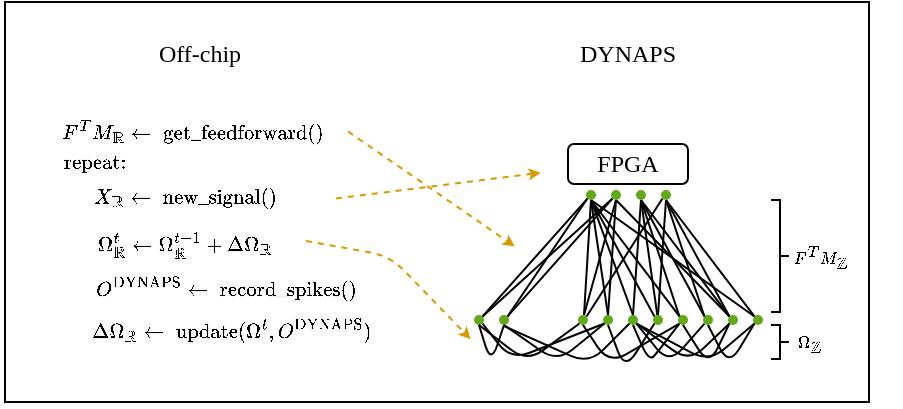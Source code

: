 <mxfile version="12.1.9" type="device" pages="1"><diagram id="HB0jhuzdV2tg8KrYm_9W" name="Page-1"><mxGraphModel dx="645" dy="345" grid="0" gridSize="10" guides="1" tooltips="1" connect="1" arrows="1" fold="1" page="1" pageScale="1" pageWidth="827" pageHeight="1169" math="1" shadow="0"><root><mxCell id="0"/><mxCell id="1" parent="0"/><mxCell id="YotaGR0Ok42Hq2AyMtM_-3" value="" style="rounded=0;whiteSpace=wrap;html=1;fontFamily=Times New Roman;" parent="1" vertex="1"><mxGeometry x="172.5" y="139" width="432" height="200" as="geometry"/></mxCell><mxCell id="YotaGR0Ok42Hq2AyMtM_-5" value="&lt;font face=&quot;Times New Roman&quot;&gt;Off-chip&lt;/font&gt;" style="text;html=1;strokeColor=none;fillColor=none;align=center;verticalAlign=middle;whiteSpace=wrap;rounded=0;" parent="1" vertex="1"><mxGeometry x="215" y="154.5" width="110" height="20" as="geometry"/></mxCell><mxCell id="YotaGR0Ok42Hq2AyMtM_-7" value="&lt;font face=&quot;Times New Roman&quot;&gt;DYNAPS&lt;/font&gt;" style="text;html=1;strokeColor=none;fillColor=none;align=center;verticalAlign=middle;whiteSpace=wrap;rounded=0;" parent="1" vertex="1"><mxGeometry x="429" y="154.5" width="110" height="20" as="geometry"/></mxCell><mxCell id="YotaGR0Ok42Hq2AyMtM_-8" value="FPGA" style="rounded=1;whiteSpace=wrap;html=1;fontFamily=Times New Roman;" parent="1" vertex="1"><mxGeometry x="454" y="210" width="60" height="20" as="geometry"/></mxCell><mxCell id="YotaGR0Ok42Hq2AyMtM_-152" value="" style="ellipse;whiteSpace=wrap;html=1;aspect=fixed;fontFamily=Times New Roman;strokeColor=none;fillColor=#60a917;fontColor=#ffffff;" parent="1" vertex="1"><mxGeometry x="484" y="295.5" width="5" height="5" as="geometry"/></mxCell><mxCell id="YotaGR0Ok42Hq2AyMtM_-153" value="" style="ellipse;whiteSpace=wrap;html=1;aspect=fixed;fontFamily=Times New Roman;strokeColor=none;fillColor=#60a917;fontColor=#ffffff;" parent="1" vertex="1"><mxGeometry x="496.5" y="295.5" width="5" height="5" as="geometry"/></mxCell><mxCell id="YotaGR0Ok42Hq2AyMtM_-154" value="" style="ellipse;whiteSpace=wrap;html=1;aspect=fixed;fontFamily=Times New Roman;strokeColor=none;fillColor=#60a917;fontColor=#ffffff;" parent="1" vertex="1"><mxGeometry x="459" y="295.5" width="5" height="5" as="geometry"/></mxCell><mxCell id="YotaGR0Ok42Hq2AyMtM_-155" value="" style="ellipse;whiteSpace=wrap;html=1;aspect=fixed;fontFamily=Times New Roman;strokeColor=none;fillColor=#60a917;fontColor=#ffffff;" parent="1" vertex="1"><mxGeometry x="471.5" y="295.5" width="5" height="5" as="geometry"/></mxCell><mxCell id="YotaGR0Ok42Hq2AyMtM_-156" value="" style="ellipse;whiteSpace=wrap;html=1;aspect=fixed;fontFamily=Times New Roman;strokeColor=none;fillColor=#60a917;fontColor=#ffffff;" parent="1" vertex="1"><mxGeometry x="534" y="295.5" width="5" height="5" as="geometry"/></mxCell><mxCell id="YotaGR0Ok42Hq2AyMtM_-157" value="" style="ellipse;whiteSpace=wrap;html=1;aspect=fixed;fontFamily=Times New Roman;strokeColor=none;fillColor=#60a917;fontColor=#ffffff;" parent="1" vertex="1"><mxGeometry x="546.5" y="295.5" width="5" height="5" as="geometry"/></mxCell><mxCell id="YotaGR0Ok42Hq2AyMtM_-158" value="" style="ellipse;whiteSpace=wrap;html=1;aspect=fixed;fontFamily=Times New Roman;strokeColor=none;fillColor=#60a917;fontColor=#ffffff;" parent="1" vertex="1"><mxGeometry x="509" y="295.5" width="5" height="5" as="geometry"/></mxCell><mxCell id="YotaGR0Ok42Hq2AyMtM_-159" value="" style="ellipse;whiteSpace=wrap;html=1;aspect=fixed;fontFamily=Times New Roman;strokeColor=none;fillColor=#60a917;fontColor=#ffffff;" parent="1" vertex="1"><mxGeometry x="521.5" y="295.5" width="5" height="5" as="geometry"/></mxCell><mxCell id="YotaGR0Ok42Hq2AyMtM_-160" value="" style="ellipse;whiteSpace=wrap;html=1;aspect=fixed;fontFamily=Times New Roman;strokeColor=none;fillColor=#60a917;fontColor=#ffffff;" parent="1" vertex="1"><mxGeometry x="407" y="295.5" width="5" height="5" as="geometry"/></mxCell><mxCell id="YotaGR0Ok42Hq2AyMtM_-161" value="" style="ellipse;whiteSpace=wrap;html=1;aspect=fixed;fontFamily=Times New Roman;strokeColor=none;fillColor=#60a917;fontColor=#ffffff;" parent="1" vertex="1"><mxGeometry x="419.5" y="295.5" width="5" height="5" as="geometry"/></mxCell><mxCell id="YotaGR0Ok42Hq2AyMtM_-162" style="edgeStyle=none;orthogonalLoop=1;jettySize=auto;html=1;exitX=0.5;exitY=1;exitDx=0;exitDy=0;entryX=0.5;entryY=0;entryDx=0;entryDy=0;endArrow=none;endFill=0;fontFamily=Times New Roman;strokeWidth=1;rounded=1;" parent="1" source="YotaGR0Ok42Hq2AyMtM_-167" target="YotaGR0Ok42Hq2AyMtM_-152" edge="1"><mxGeometry relative="1" as="geometry"/></mxCell><mxCell id="YotaGR0Ok42Hq2AyMtM_-163" style="edgeStyle=none;orthogonalLoop=1;jettySize=auto;html=1;exitX=0.5;exitY=1;exitDx=0;exitDy=0;endArrow=none;endFill=0;fontFamily=Times New Roman;strokeWidth=1;rounded=1;" parent="1" source="YotaGR0Ok42Hq2AyMtM_-167" target="YotaGR0Ok42Hq2AyMtM_-153" edge="1"><mxGeometry relative="1" as="geometry"/></mxCell><mxCell id="YotaGR0Ok42Hq2AyMtM_-164" style="edgeStyle=none;orthogonalLoop=1;jettySize=auto;html=1;exitX=0.5;exitY=1;exitDx=0;exitDy=0;entryX=0;entryY=0;entryDx=0;entryDy=0;endArrow=none;endFill=0;fontFamily=Times New Roman;strokeWidth=1;rounded=1;" parent="1" source="YotaGR0Ok42Hq2AyMtM_-167" target="YotaGR0Ok42Hq2AyMtM_-158" edge="1"><mxGeometry relative="1" as="geometry"/></mxCell><mxCell id="YotaGR0Ok42Hq2AyMtM_-165" style="edgeStyle=none;orthogonalLoop=1;jettySize=auto;html=1;exitX=0.5;exitY=1;exitDx=0;exitDy=0;entryX=0;entryY=0;entryDx=0;entryDy=0;endArrow=none;endFill=0;fontFamily=Times New Roman;strokeWidth=1;rounded=1;" parent="1" source="YotaGR0Ok42Hq2AyMtM_-167" target="YotaGR0Ok42Hq2AyMtM_-159" edge="1"><mxGeometry relative="1" as="geometry"/></mxCell><mxCell id="YotaGR0Ok42Hq2AyMtM_-166" style="edgeStyle=none;orthogonalLoop=1;jettySize=auto;html=1;exitX=0.5;exitY=1;exitDx=0;exitDy=0;entryX=0;entryY=0;entryDx=0;entryDy=0;endArrow=none;endFill=0;fontFamily=Times New Roman;strokeWidth=1;rounded=1;" parent="1" source="YotaGR0Ok42Hq2AyMtM_-167" target="YotaGR0Ok42Hq2AyMtM_-156" edge="1"><mxGeometry relative="1" as="geometry"/></mxCell><mxCell id="YotaGR0Ok42Hq2AyMtM_-167" value="" style="ellipse;whiteSpace=wrap;html=1;aspect=fixed;fontFamily=Times New Roman;strokeColor=none;fillColor=#60a917;fontColor=#ffffff;" parent="1" vertex="1"><mxGeometry x="488" y="233" width="5" height="5" as="geometry"/></mxCell><mxCell id="YotaGR0Ok42Hq2AyMtM_-168" style="edgeStyle=none;orthogonalLoop=1;jettySize=auto;html=1;exitX=0.5;exitY=1;exitDx=0;exitDy=0;entryX=0;entryY=0;entryDx=0;entryDy=0;endArrow=none;endFill=0;fontFamily=Times New Roman;strokeWidth=1;rounded=1;" parent="1" source="YotaGR0Ok42Hq2AyMtM_-173" target="YotaGR0Ok42Hq2AyMtM_-157" edge="1"><mxGeometry relative="1" as="geometry"/></mxCell><mxCell id="YotaGR0Ok42Hq2AyMtM_-169" style="edgeStyle=none;orthogonalLoop=1;jettySize=auto;html=1;exitX=0.5;exitY=1;exitDx=0;exitDy=0;entryX=0;entryY=0;entryDx=0;entryDy=0;endArrow=none;endFill=0;fontFamily=Times New Roman;strokeWidth=1;rounded=1;" parent="1" source="YotaGR0Ok42Hq2AyMtM_-173" target="YotaGR0Ok42Hq2AyMtM_-156" edge="1"><mxGeometry relative="1" as="geometry"/></mxCell><mxCell id="YotaGR0Ok42Hq2AyMtM_-170" style="edgeStyle=none;orthogonalLoop=1;jettySize=auto;html=1;exitX=0.5;exitY=1;exitDx=0;exitDy=0;entryX=0;entryY=0;entryDx=0;entryDy=0;endArrow=none;endFill=0;fontFamily=Times New Roman;strokeWidth=1;rounded=1;" parent="1" source="YotaGR0Ok42Hq2AyMtM_-173" target="YotaGR0Ok42Hq2AyMtM_-159" edge="1"><mxGeometry relative="1" as="geometry"/></mxCell><mxCell id="YotaGR0Ok42Hq2AyMtM_-171" style="edgeStyle=none;orthogonalLoop=1;jettySize=auto;html=1;exitX=0.5;exitY=1;exitDx=0;exitDy=0;entryX=0.5;entryY=0;entryDx=0;entryDy=0;endArrow=none;endFill=0;fontFamily=Times New Roman;strokeWidth=1;rounded=1;" parent="1" source="YotaGR0Ok42Hq2AyMtM_-173" target="YotaGR0Ok42Hq2AyMtM_-153" edge="1"><mxGeometry relative="1" as="geometry"/></mxCell><mxCell id="YotaGR0Ok42Hq2AyMtM_-172" style="edgeStyle=none;orthogonalLoop=1;jettySize=auto;html=1;exitX=0;exitY=1;exitDx=0;exitDy=0;entryX=1;entryY=0;entryDx=0;entryDy=0;endArrow=none;endFill=0;fontFamily=Times New Roman;strokeWidth=1;rounded=1;" parent="1" source="YotaGR0Ok42Hq2AyMtM_-173" target="YotaGR0Ok42Hq2AyMtM_-154" edge="1"><mxGeometry relative="1" as="geometry"/></mxCell><mxCell id="YotaGR0Ok42Hq2AyMtM_-173" value="" style="ellipse;whiteSpace=wrap;html=1;aspect=fixed;fontFamily=Times New Roman;strokeColor=none;fillColor=#60a917;fontColor=#ffffff;" parent="1" vertex="1"><mxGeometry x="500.5" y="233" width="5" height="5" as="geometry"/></mxCell><mxCell id="YotaGR0Ok42Hq2AyMtM_-174" style="edgeStyle=none;orthogonalLoop=1;jettySize=auto;html=1;exitX=0.5;exitY=1;exitDx=0;exitDy=0;entryX=1;entryY=0.5;entryDx=0;entryDy=0;endArrow=none;endFill=0;fontFamily=Times New Roman;strokeWidth=1;rounded=1;" parent="1" source="YotaGR0Ok42Hq2AyMtM_-180" edge="1"><mxGeometry relative="1" as="geometry"><mxPoint x="462" y="295.5" as="targetPoint"/></mxGeometry></mxCell><mxCell id="YotaGR0Ok42Hq2AyMtM_-175" style="edgeStyle=none;orthogonalLoop=1;jettySize=auto;html=1;exitX=0.5;exitY=1;exitDx=0;exitDy=0;entryX=0.5;entryY=0;entryDx=0;entryDy=0;endArrow=none;endFill=0;fontFamily=Times New Roman;strokeWidth=1;rounded=1;" parent="1" source="YotaGR0Ok42Hq2AyMtM_-180" target="YotaGR0Ok42Hq2AyMtM_-155" edge="1"><mxGeometry relative="1" as="geometry"/></mxCell><mxCell id="YotaGR0Ok42Hq2AyMtM_-176" style="edgeStyle=none;orthogonalLoop=1;jettySize=auto;html=1;exitX=0.5;exitY=1;exitDx=0;exitDy=0;entryX=0.5;entryY=0;entryDx=0;entryDy=0;endArrow=none;endFill=0;fontFamily=Times New Roman;strokeWidth=1;rounded=1;" parent="1" source="YotaGR0Ok42Hq2AyMtM_-180" target="YotaGR0Ok42Hq2AyMtM_-152" edge="1"><mxGeometry relative="1" as="geometry"/></mxCell><mxCell id="YotaGR0Ok42Hq2AyMtM_-177" style="edgeStyle=none;orthogonalLoop=1;jettySize=auto;html=1;exitX=0.5;exitY=1;exitDx=0;exitDy=0;entryX=0;entryY=0;entryDx=0;entryDy=0;endArrow=none;endFill=0;fontFamily=Times New Roman;strokeWidth=1;rounded=1;" parent="1" source="YotaGR0Ok42Hq2AyMtM_-180" target="YotaGR0Ok42Hq2AyMtM_-153" edge="1"><mxGeometry relative="1" as="geometry"/></mxCell><mxCell id="YotaGR0Ok42Hq2AyMtM_-178" style="edgeStyle=none;orthogonalLoop=1;jettySize=auto;html=1;exitX=0.5;exitY=1;exitDx=0;exitDy=0;entryX=0;entryY=0;entryDx=0;entryDy=0;endArrow=none;endFill=0;fontFamily=Times New Roman;strokeWidth=1;rounded=1;" parent="1" source="YotaGR0Ok42Hq2AyMtM_-180" target="YotaGR0Ok42Hq2AyMtM_-158" edge="1"><mxGeometry relative="1" as="geometry"/></mxCell><mxCell id="YotaGR0Ok42Hq2AyMtM_-179" style="edgeStyle=none;orthogonalLoop=1;jettySize=auto;html=1;exitX=0.5;exitY=1;exitDx=0;exitDy=0;entryX=0;entryY=0;entryDx=0;entryDy=0;endArrow=none;endFill=0;fontFamily=Times New Roman;strokeWidth=1;rounded=1;" parent="1" source="YotaGR0Ok42Hq2AyMtM_-180" target="YotaGR0Ok42Hq2AyMtM_-157" edge="1"><mxGeometry relative="1" as="geometry"/></mxCell><mxCell id="YotaGR0Ok42Hq2AyMtM_-180" value="" style="ellipse;whiteSpace=wrap;html=1;aspect=fixed;fontFamily=Times New Roman;strokeColor=none;fillColor=#60a917;fontColor=#ffffff;" parent="1" vertex="1"><mxGeometry x="463" y="233" width="5" height="5" as="geometry"/></mxCell><mxCell id="YotaGR0Ok42Hq2AyMtM_-181" style="edgeStyle=none;orthogonalLoop=1;jettySize=auto;html=1;exitX=0;exitY=1;exitDx=0;exitDy=0;entryX=1;entryY=0;entryDx=0;entryDy=0;endArrow=none;endFill=0;fontFamily=Times New Roman;strokeWidth=1;rounded=1;" parent="1" source="YotaGR0Ok42Hq2AyMtM_-186" target="YotaGR0Ok42Hq2AyMtM_-160" edge="1"><mxGeometry relative="1" as="geometry"/></mxCell><mxCell id="YotaGR0Ok42Hq2AyMtM_-182" style="edgeStyle=none;orthogonalLoop=1;jettySize=auto;html=1;exitX=0;exitY=1;exitDx=0;exitDy=0;endArrow=none;endFill=0;fontFamily=Times New Roman;strokeWidth=1;rounded=1;entryX=1;entryY=0;entryDx=0;entryDy=0;" parent="1" source="YotaGR0Ok42Hq2AyMtM_-186" target="YotaGR0Ok42Hq2AyMtM_-161" edge="1"><mxGeometry relative="1" as="geometry"><mxPoint x="438.5" y="296" as="targetPoint"/></mxGeometry></mxCell><mxCell id="YotaGR0Ok42Hq2AyMtM_-183" style="edgeStyle=none;orthogonalLoop=1;jettySize=auto;html=1;exitX=0.5;exitY=1;exitDx=0;exitDy=0;entryX=1;entryY=0.5;entryDx=0;entryDy=0;endArrow=none;endFill=0;fontFamily=Times New Roman;strokeWidth=1;rounded=1;" parent="1" source="YotaGR0Ok42Hq2AyMtM_-186" edge="1"><mxGeometry relative="1" as="geometry"><mxPoint x="462" y="295.5" as="targetPoint"/></mxGeometry></mxCell><mxCell id="YotaGR0Ok42Hq2AyMtM_-184" style="edgeStyle=none;orthogonalLoop=1;jettySize=auto;html=1;exitX=0.5;exitY=1;exitDx=0;exitDy=0;entryX=0.5;entryY=0;entryDx=0;entryDy=0;endArrow=none;endFill=0;fontFamily=Times New Roman;strokeWidth=1;rounded=1;" parent="1" source="YotaGR0Ok42Hq2AyMtM_-186" target="YotaGR0Ok42Hq2AyMtM_-155" edge="1"><mxGeometry relative="1" as="geometry"/></mxCell><mxCell id="YotaGR0Ok42Hq2AyMtM_-185" style="edgeStyle=none;orthogonalLoop=1;jettySize=auto;html=1;exitX=0.5;exitY=1;exitDx=0;exitDy=0;entryX=0;entryY=0;entryDx=0;entryDy=0;endArrow=none;endFill=0;fontFamily=Times New Roman;strokeWidth=1;rounded=1;" parent="1" source="YotaGR0Ok42Hq2AyMtM_-186" target="YotaGR0Ok42Hq2AyMtM_-156" edge="1"><mxGeometry relative="1" as="geometry"/></mxCell><mxCell id="YotaGR0Ok42Hq2AyMtM_-186" value="" style="ellipse;whiteSpace=wrap;html=1;aspect=fixed;fontFamily=Times New Roman;strokeColor=none;fillColor=#60a917;fontColor=#ffffff;" parent="1" vertex="1"><mxGeometry x="475.5" y="233" width="5" height="5" as="geometry"/></mxCell><mxCell id="YotaGR0Ok42Hq2AyMtM_-187" value="" style="endArrow=none;html=1;fontFamily=Times New Roman;exitX=0;exitY=1;exitDx=0;exitDy=0;endFill=0;strokeWidth=1;rounded=1;entryX=1;entryY=0;entryDx=0;entryDy=0;" parent="1" source="YotaGR0Ok42Hq2AyMtM_-180" target="YotaGR0Ok42Hq2AyMtM_-160" edge="1"><mxGeometry width="50" height="50" relative="1" as="geometry"><mxPoint x="181.5" y="373" as="sourcePoint"/><mxPoint x="445.5" y="296" as="targetPoint"/></mxGeometry></mxCell><mxCell id="YotaGR0Ok42Hq2AyMtM_-188" value="" style="endArrow=none;html=1;fontFamily=Times New Roman;exitX=0;exitY=1;exitDx=0;exitDy=0;endFill=0;strokeWidth=1;rounded=1;entryX=1;entryY=0;entryDx=0;entryDy=0;" parent="1" source="YotaGR0Ok42Hq2AyMtM_-180" target="YotaGR0Ok42Hq2AyMtM_-161" edge="1"><mxGeometry width="50" height="50" relative="1" as="geometry"><mxPoint x="473.732" y="247.268" as="sourcePoint"/><mxPoint x="429.5" y="296" as="targetPoint"/></mxGeometry></mxCell><mxCell id="YotaGR0Ok42Hq2AyMtM_-189" value="" style="endArrow=none;html=1;fontFamily=Times New Roman;strokeColor=#000000;exitX=0.5;exitY=1;exitDx=0;exitDy=0;entryX=0.5;entryY=1;entryDx=0;entryDy=0;" parent="1" source="YotaGR0Ok42Hq2AyMtM_-160" target="YotaGR0Ok42Hq2AyMtM_-161" edge="1"><mxGeometry width="50" height="50" relative="1" as="geometry"><mxPoint x="411.5" y="313" as="sourcePoint"/><mxPoint x="451.5" y="313" as="targetPoint"/><Array as="points"><mxPoint x="415.5" y="320"/></Array></mxGeometry></mxCell><mxCell id="YotaGR0Ok42Hq2AyMtM_-190" value="" style="endArrow=none;html=1;fontFamily=Times New Roman;strokeColor=#000000;exitX=0.5;exitY=1;exitDx=0;exitDy=0;entryX=0;entryY=1;entryDx=0;entryDy=0;" parent="1" source="YotaGR0Ok42Hq2AyMtM_-160" target="YotaGR0Ok42Hq2AyMtM_-154" edge="1"><mxGeometry width="50" height="50" relative="1" as="geometry"><mxPoint x="419.5" y="310.5" as="sourcePoint"/><mxPoint x="449.5" y="301" as="targetPoint"/><Array as="points"><mxPoint x="433.5" y="319"/></Array></mxGeometry></mxCell><mxCell id="YotaGR0Ok42Hq2AyMtM_-191" value="" style="endArrow=none;html=1;fontFamily=Times New Roman;strokeColor=#000000;exitX=0.5;exitY=1;exitDx=0;exitDy=0;entryX=0;entryY=1;entryDx=0;entryDy=0;" parent="1" source="YotaGR0Ok42Hq2AyMtM_-161" target="YotaGR0Ok42Hq2AyMtM_-155" edge="1"><mxGeometry width="50" height="50" relative="1" as="geometry"><mxPoint x="419.5" y="310.5" as="sourcePoint"/><mxPoint x="469.732" y="309.768" as="targetPoint"/><Array as="points"><mxPoint x="448.5" y="319"/></Array></mxGeometry></mxCell><mxCell id="YotaGR0Ok42Hq2AyMtM_-192" value="" style="endArrow=none;html=1;fontFamily=Times New Roman;strokeColor=#000000;exitX=0.5;exitY=1;exitDx=0;exitDy=0;entryX=0;entryY=1;entryDx=0;entryDy=0;" parent="1" target="YotaGR0Ok42Hq2AyMtM_-152" edge="1"><mxGeometry width="50" height="50" relative="1" as="geometry"><mxPoint x="422" y="301.0" as="sourcePoint"/><mxPoint x="472.232" y="300.268" as="targetPoint"/><Array as="points"><mxPoint x="464.5" y="320"/></Array></mxGeometry></mxCell><mxCell id="YotaGR0Ok42Hq2AyMtM_-193" value="" style="endArrow=none;html=1;fontFamily=Times New Roman;strokeColor=#000000;exitX=1;exitY=1;exitDx=0;exitDy=0;entryX=0;entryY=1;entryDx=0;entryDy=0;" parent="1" source="YotaGR0Ok42Hq2AyMtM_-160" target="YotaGR0Ok42Hq2AyMtM_-155" edge="1"><mxGeometry width="50" height="50" relative="1" as="geometry"><mxPoint x="419.5" y="310.5" as="sourcePoint"/><mxPoint x="432" y="310.5" as="targetPoint"/><Array as="points"><mxPoint x="425.5" y="318"/></Array></mxGeometry></mxCell><mxCell id="YotaGR0Ok42Hq2AyMtM_-194" value="" style="endArrow=none;html=1;fontFamily=Times New Roman;strokeColor=#000000;exitX=0.5;exitY=1;exitDx=0;exitDy=0;entryX=0;entryY=1;entryDx=0;entryDy=0;" parent="1" source="YotaGR0Ok42Hq2AyMtM_-152" target="YotaGR0Ok42Hq2AyMtM_-158" edge="1"><mxGeometry width="50" height="50" relative="1" as="geometry"><mxPoint x="488" y="305.5" as="sourcePoint"/><mxPoint x="500.5" y="305.5" as="targetPoint"/><Array as="points"><mxPoint x="494.5" y="319"/><mxPoint x="499.5" y="313"/></Array></mxGeometry></mxCell><mxCell id="YotaGR0Ok42Hq2AyMtM_-195" value="" style="endArrow=none;html=1;fontFamily=Times New Roman;strokeColor=#000000;exitX=1;exitY=1;exitDx=0;exitDy=0;entryX=0;entryY=1;entryDx=0;entryDy=0;" parent="1" source="YotaGR0Ok42Hq2AyMtM_-152" target="YotaGR0Ok42Hq2AyMtM_-159" edge="1"><mxGeometry width="50" height="50" relative="1" as="geometry"><mxPoint x="496.5" y="310.5" as="sourcePoint"/><mxPoint x="519.732" y="309.768" as="targetPoint"/><Array as="points"><mxPoint x="504.5" y="320"/></Array></mxGeometry></mxCell><mxCell id="YotaGR0Ok42Hq2AyMtM_-196" value="" style="endArrow=none;html=1;fontFamily=Times New Roman;strokeColor=#000000;exitX=1;exitY=1;exitDx=0;exitDy=0;entryX=0;entryY=1;entryDx=0;entryDy=0;" parent="1" source="YotaGR0Ok42Hq2AyMtM_-152" target="YotaGR0Ok42Hq2AyMtM_-156" edge="1"><mxGeometry width="50" height="50" relative="1" as="geometry"><mxPoint x="498.268" y="309.768" as="sourcePoint"/><mxPoint x="532.232" y="309.768" as="targetPoint"/><Array as="points"><mxPoint x="514.5" y="319"/></Array></mxGeometry></mxCell><mxCell id="YotaGR0Ok42Hq2AyMtM_-197" value="" style="endArrow=none;html=1;fontFamily=Times New Roman;strokeColor=#000000;exitX=1;exitY=1;exitDx=0;exitDy=0;entryX=0;entryY=1;entryDx=0;entryDy=0;" parent="1" source="YotaGR0Ok42Hq2AyMtM_-152" target="YotaGR0Ok42Hq2AyMtM_-157" edge="1"><mxGeometry width="50" height="50" relative="1" as="geometry"><mxPoint x="498.268" y="309.768" as="sourcePoint"/><mxPoint x="544.732" y="309.768" as="targetPoint"/><Array as="points"><mxPoint x="524.5" y="319"/></Array></mxGeometry></mxCell><mxCell id="YotaGR0Ok42Hq2AyMtM_-198" value="" style="endArrow=none;html=1;fontFamily=Times New Roman;strokeColor=#000000;entryX=0;entryY=1;entryDx=0;entryDy=0;exitX=0.5;exitY=1;exitDx=0;exitDy=0;" parent="1" source="YotaGR0Ok42Hq2AyMtM_-155" target="YotaGR0Ok42Hq2AyMtM_-153" edge="1"><mxGeometry width="50" height="50" relative="1" as="geometry"><mxPoint x="475.5" y="323" as="sourcePoint"/><mxPoint x="536.732" y="310.768" as="targetPoint"/><Array as="points"><mxPoint x="482.5" y="323"/></Array></mxGeometry></mxCell><mxCell id="YotaGR0Ok42Hq2AyMtM_-199" value="" style="endArrow=none;html=1;fontFamily=Times New Roman;strokeColor=#000000;exitX=0.5;exitY=1;exitDx=0;exitDy=0;entryX=0;entryY=1;entryDx=0;entryDy=0;" parent="1" source="YotaGR0Ok42Hq2AyMtM_-158" target="YotaGR0Ok42Hq2AyMtM_-156" edge="1"><mxGeometry width="50" height="50" relative="1" as="geometry"><mxPoint x="498.268" y="309.768" as="sourcePoint"/><mxPoint x="544.732" y="309.768" as="targetPoint"/><Array as="points"><mxPoint x="524.5" y="321"/></Array></mxGeometry></mxCell><mxCell id="YotaGR0Ok42Hq2AyMtM_-200" value="" style="endArrow=none;html=1;fontFamily=Times New Roman;strokeColor=#000000;entryX=0;entryY=1;entryDx=0;entryDy=0;exitX=0.5;exitY=1;exitDx=0;exitDy=0;" parent="1" source="YotaGR0Ok42Hq2AyMtM_-159" target="YotaGR0Ok42Hq2AyMtM_-157" edge="1"><mxGeometry width="50" height="50" relative="1" as="geometry"><mxPoint x="525.5" y="330" as="sourcePoint"/><mxPoint x="544.732" y="309.768" as="targetPoint"/><Array as="points"><mxPoint x="534.5" y="321"/></Array></mxGeometry></mxCell><mxCell id="YotaGR0Ok42Hq2AyMtM_-201" value="" style="endArrow=none;html=1;fontFamily=Times New Roman;strokeColor=#000000;entryX=0;entryY=1;entryDx=0;entryDy=0;exitX=0.5;exitY=1;exitDx=0;exitDy=0;" parent="1" source="YotaGR0Ok42Hq2AyMtM_-154" target="YotaGR0Ok42Hq2AyMtM_-158" edge="1"><mxGeometry width="50" height="50" relative="1" as="geometry"><mxPoint x="447.5" y="332" as="sourcePoint"/><mxPoint x="494.732" y="309.768" as="targetPoint"/><Array as="points"><mxPoint x="474.5" y="320"/></Array></mxGeometry></mxCell><mxCell id="YotaGR0Ok42Hq2AyMtM_-202" value="" style="strokeWidth=1;html=1;shape=mxgraph.flowchart.annotation_2;align=left;labelPosition=right;pointerEvents=1;fontFamily=Times New Roman;rotation=-180;" parent="1" vertex="1"><mxGeometry x="555.5" y="300.5" width="9" height="17" as="geometry"/></mxCell><mxCell id="YotaGR0Ok42Hq2AyMtM_-203" value="" style="strokeWidth=1;html=1;shape=mxgraph.flowchart.annotation_2;align=left;labelPosition=right;pointerEvents=1;fontFamily=Times New Roman;rotation=-180;" parent="1" vertex="1"><mxGeometry x="555.5" y="238" width="9" height="56" as="geometry"/></mxCell><mxCell id="YotaGR0Ok42Hq2AyMtM_-204" value="&lt;font style=&quot;font-size: 8px&quot;&gt;$$\Omega_\mathbb{Z}$$&lt;/font&gt;" style="text;html=1;strokeColor=none;fillColor=none;align=center;verticalAlign=middle;whiteSpace=wrap;rounded=0;fontFamily=Times New Roman;" parent="1" vertex="1"><mxGeometry x="551.5" y="297.5" width="46" height="23" as="geometry"/></mxCell><mxCell id="YotaGR0Ok42Hq2AyMtM_-205" value="&lt;font style=&quot;font-size: 8px&quot;&gt;$$F^TM_\mathbb{Z}$$&lt;/font&gt;" style="text;html=1;strokeColor=none;fillColor=none;align=center;verticalAlign=middle;whiteSpace=wrap;rounded=0;fontFamily=Times New Roman;" parent="1" vertex="1"><mxGeometry x="558" y="254.5" width="46" height="23" as="geometry"/></mxCell><mxCell id="YotaGR0Ok42Hq2AyMtM_-226" value="" style="endArrow=classic;html=1;dashed=1;strokeColor=#d79b00;strokeWidth=1;fontFamily=Times New Roman;fontSize=10;startSize=3;endSize=3;entryX=0.62;entryY=0.437;entryDx=0;entryDy=0;entryPerimeter=0;exitX=1;exitY=0.25;exitDx=0;exitDy=0;fillColor=#ffe6cc;" parent="1" edge="1" source="YotaGR0Ok42Hq2AyMtM_-216"><mxGeometry width="50" height="50" relative="1" as="geometry"><mxPoint x="318" y="243.5" as="sourcePoint"/><mxPoint x="440.34" y="224.4" as="targetPoint"/></mxGeometry></mxCell><mxCell id="YotaGR0Ok42Hq2AyMtM_-227" value="" style="endArrow=classic;html=1;dashed=1;strokeColor=#d79b00;strokeWidth=1;fontFamily=Times New Roman;fontSize=10;startSize=3;endSize=3;entryX=0.59;entryY=0.611;entryDx=0;entryDy=0;entryPerimeter=0;exitX=1;exitY=0.25;exitDx=0;exitDy=0;fillColor=#ffe6cc;" parent="1" source="YotaGR0Ok42Hq2AyMtM_-217" target="YotaGR0Ok42Hq2AyMtM_-3" edge="1"><mxGeometry width="50" height="50" relative="1" as="geometry"><mxPoint x="307" y="417" as="sourcePoint"/><mxPoint x="449.84" y="235.526" as="targetPoint"/></mxGeometry></mxCell><mxCell id="YotaGR0Ok42Hq2AyMtM_-228" value="" style="endArrow=classic;html=1;dashed=1;strokeColor=#d79b00;strokeWidth=1;fontFamily=Times New Roman;fontSize=10;startSize=3;endSize=3;entryX=0.539;entryY=0.843;entryDx=0;entryDy=0;entryPerimeter=0;exitX=1;exitY=0.25;exitDx=0;exitDy=0;fillColor=#ffe6cc;" parent="1" source="YotaGR0Ok42Hq2AyMtM_-219" target="YotaGR0Ok42Hq2AyMtM_-3" edge="1"><mxGeometry width="50" height="50" relative="1" as="geometry"><mxPoint x="319" y="407" as="sourcePoint"/><mxPoint x="449.84" y="235.526" as="targetPoint"/><Array as="points"><mxPoint x="365" y="266"/></Array></mxGeometry></mxCell><mxCell id="qcwrIdbQvuDIrMxZRzdm-14" value="" style="group" parent="1" vertex="1" connectable="0"><mxGeometry x="170" y="174.5" width="203" height="167" as="geometry"/></mxCell><mxCell id="YotaGR0Ok42Hq2AyMtM_-218" value="$$\text{repeat:} $$&amp;nbsp;" style="text;html=1;strokeColor=none;fillColor=none;align=center;verticalAlign=middle;whiteSpace=wrap;rounded=0;fontFamily=Times New Roman;fontSize=10;" parent="qcwrIdbQvuDIrMxZRzdm-14" vertex="1"><mxGeometry x="43" y="48" width="10" height="5" as="geometry"/></mxCell><mxCell id="qcwrIdbQvuDIrMxZRzdm-5" value="" style="rounded=0;whiteSpace=wrap;html=1;fillColor=none;strokeColor=none;" parent="qcwrIdbQvuDIrMxZRzdm-14" vertex="1"><mxGeometry width="200" height="167" as="geometry"/></mxCell><mxCell id="iz9N49dpLCoD83fnUFzn-10" value="" style="group" vertex="1" connectable="0" parent="qcwrIdbQvuDIrMxZRzdm-14"><mxGeometry x="16" y="58" width="187" height="90" as="geometry"/></mxCell><mxCell id="YotaGR0Ok42Hq2AyMtM_-216" value="$$X_\mathbb{R} \leftarrow \; \text{new_signal()} $$&amp;nbsp;" style="text;html=1;strokeColor=none;fillColor=none;align=center;verticalAlign=middle;whiteSpace=wrap;rounded=0;fontFamily=Times New Roman;fontSize=10;" parent="iz9N49dpLCoD83fnUFzn-10" vertex="1"><mxGeometry x="1" width="151" height="19" as="geometry"/></mxCell><mxCell id="YotaGR0Ok42Hq2AyMtM_-219" value="$$\Omega^t_\mathbb{R} \leftarrow \Omega^{t-1}_\mathbb{R} + \Delta \Omega_\mathbb{R}$$&amp;nbsp;" style="text;html=1;strokeColor=none;fillColor=none;align=center;verticalAlign=middle;whiteSpace=wrap;rounded=0;fontFamily=Times New Roman;fontSize=10;" parent="iz9N49dpLCoD83fnUFzn-10" vertex="1"><mxGeometry x="17" y="19" width="120" height="28" as="geometry"/></mxCell><mxCell id="YotaGR0Ok42Hq2AyMtM_-221" value="$$O^{\text{DYNAPS}} \leftarrow \; \text{record_spikes()} $$&amp;nbsp;" style="text;html=1;strokeColor=none;fillColor=none;align=center;verticalAlign=middle;whiteSpace=wrap;rounded=0;fontFamily=Times New Roman;fontSize=10;" parent="iz9N49dpLCoD83fnUFzn-10" vertex="1"><mxGeometry x="16.5" y="44.5" width="160" height="21" as="geometry"/></mxCell><mxCell id="YotaGR0Ok42Hq2AyMtM_-220" value="$$\Delta \Omega_\mathbb{R} \leftarrow \; \text{update}(\Omega^t, O^{\text{DYNAPS}})$$&amp;nbsp;" style="text;html=1;strokeColor=none;fillColor=none;align=center;verticalAlign=middle;whiteSpace=wrap;rounded=0;fontFamily=Times New Roman;fontSize=10;" parent="iz9N49dpLCoD83fnUFzn-10" vertex="1"><mxGeometry x="13" y="62" width="174" height="28" as="geometry"/></mxCell><mxCell id="YotaGR0Ok42Hq2AyMtM_-217" value="$$F^TM_\mathbb{R} \leftarrow \; \text{get_feedforward()} $$&amp;nbsp;" style="text;html=1;strokeColor=none;fillColor=none;align=center;verticalAlign=middle;whiteSpace=wrap;rounded=0;fontFamily=Times New Roman;fontSize=10;" parent="qcwrIdbQvuDIrMxZRzdm-14" vertex="1"><mxGeometry x="18" y="23" width="156" height="25" as="geometry"/></mxCell></root></mxGraphModel></diagram></mxfile>